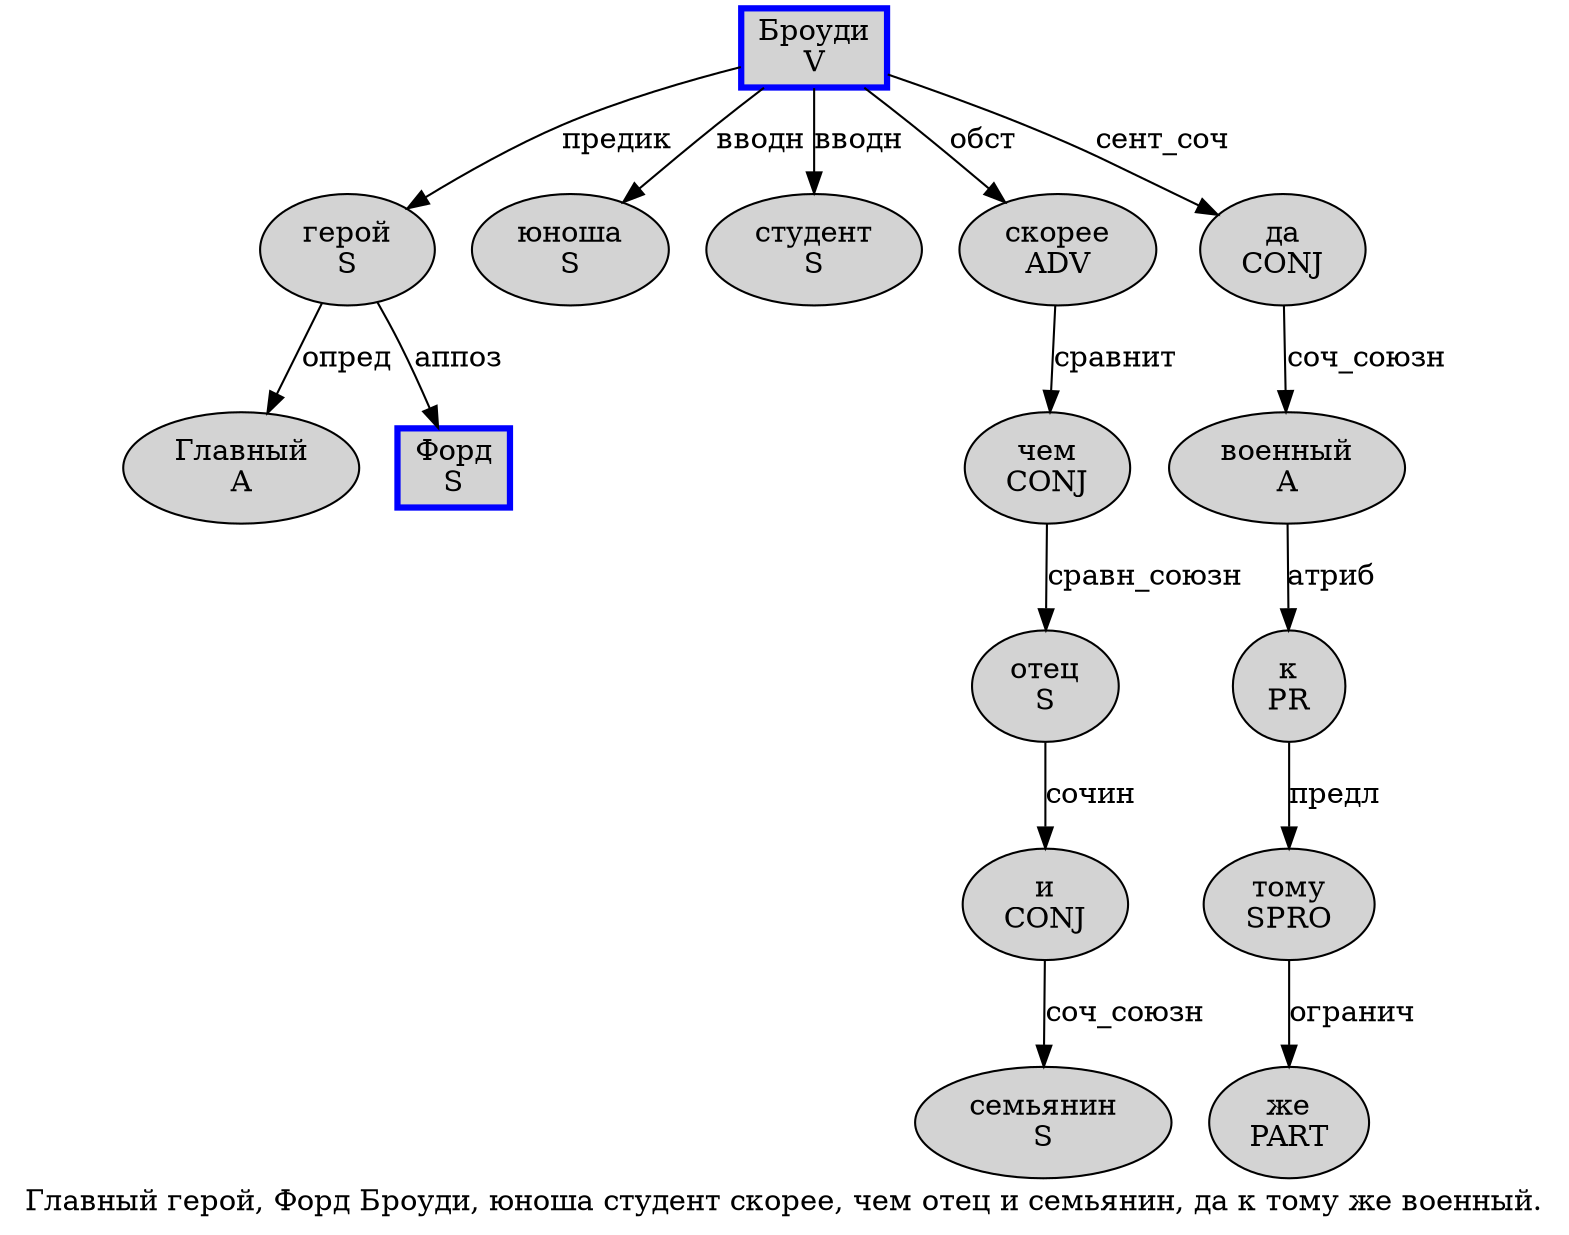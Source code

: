 digraph SENTENCE_4767 {
	graph [label="Главный герой, Форд Броуди, юноша студент скорее, чем отец и семьянин, да к тому же военный."]
	node [style=filled]
		0 [label="Главный
A" color="" fillcolor=lightgray penwidth=1 shape=ellipse]
		1 [label="герой
S" color="" fillcolor=lightgray penwidth=1 shape=ellipse]
		3 [label="Форд
S" color=blue fillcolor=lightgray penwidth=3 shape=box]
		4 [label="Броуди
V" color=blue fillcolor=lightgray penwidth=3 shape=box]
		6 [label="юноша
S" color="" fillcolor=lightgray penwidth=1 shape=ellipse]
		7 [label="студент
S" color="" fillcolor=lightgray penwidth=1 shape=ellipse]
		8 [label="скорее
ADV" color="" fillcolor=lightgray penwidth=1 shape=ellipse]
		10 [label="чем
CONJ" color="" fillcolor=lightgray penwidth=1 shape=ellipse]
		11 [label="отец
S" color="" fillcolor=lightgray penwidth=1 shape=ellipse]
		12 [label="и
CONJ" color="" fillcolor=lightgray penwidth=1 shape=ellipse]
		13 [label="семьянин
S" color="" fillcolor=lightgray penwidth=1 shape=ellipse]
		15 [label="да
CONJ" color="" fillcolor=lightgray penwidth=1 shape=ellipse]
		16 [label="к
PR" color="" fillcolor=lightgray penwidth=1 shape=ellipse]
		17 [label="тому
SPRO" color="" fillcolor=lightgray penwidth=1 shape=ellipse]
		18 [label="же
PART" color="" fillcolor=lightgray penwidth=1 shape=ellipse]
		19 [label="военный
A" color="" fillcolor=lightgray penwidth=1 shape=ellipse]
			17 -> 18 [label="огранич"]
			8 -> 10 [label="сравнит"]
			19 -> 16 [label="атриб"]
			1 -> 0 [label="опред"]
			1 -> 3 [label="аппоз"]
			15 -> 19 [label="соч_союзн"]
			12 -> 13 [label="соч_союзн"]
			11 -> 12 [label="сочин"]
			16 -> 17 [label="предл"]
			4 -> 1 [label="предик"]
			4 -> 6 [label="вводн"]
			4 -> 7 [label="вводн"]
			4 -> 8 [label="обст"]
			4 -> 15 [label="сент_соч"]
			10 -> 11 [label="сравн_союзн"]
}